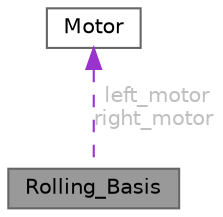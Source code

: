 digraph "Rolling_Basis"
{
 // LATEX_PDF_SIZE
  bgcolor="transparent";
  edge [fontname=Helvetica,fontsize=10,labelfontname=Helvetica,labelfontsize=10];
  node [fontname=Helvetica,fontsize=10,shape=box,height=0.2,width=0.4];
  Node1 [id="Node000001",label="Rolling_Basis",height=0.2,width=0.4,color="gray40", fillcolor="grey60", style="filled", fontcolor="black",tooltip=" "];
  Node2 -> Node1 [id="edge2_Node000001_Node000002",dir="back",color="darkorchid3",style="dashed",tooltip=" ",label=" left_motor\nright_motor",fontcolor="grey" ];
  Node2 [id="Node000002",label="Motor",height=0.2,width=0.4,color="gray40", fillcolor="white", style="filled",URL="$class_motor.html",tooltip=" "];
}
